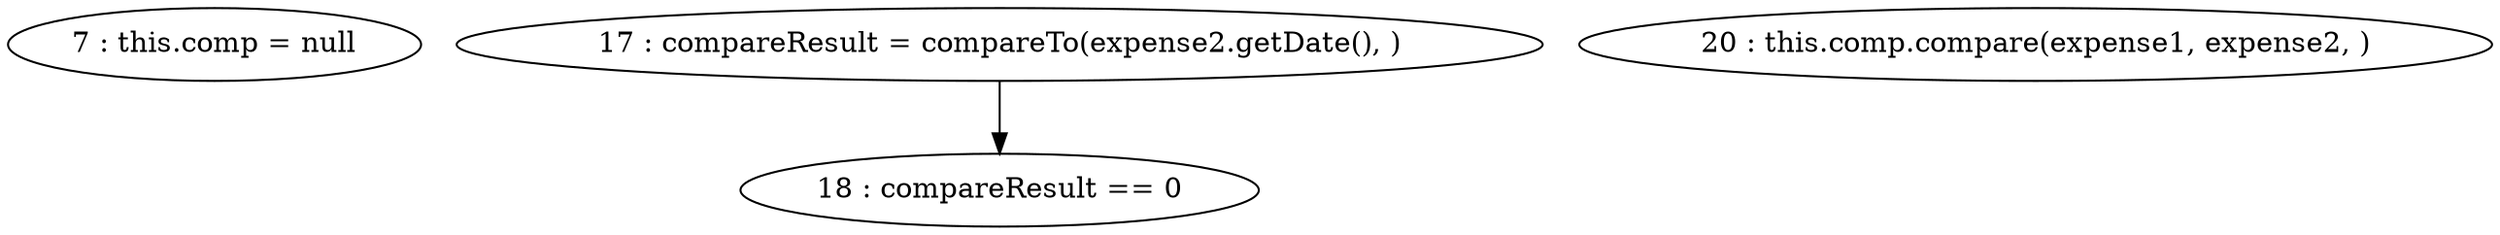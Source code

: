digraph G {
"7 : this.comp = null"
"17 : compareResult = compareTo(expense2.getDate(), )"
"17 : compareResult = compareTo(expense2.getDate(), )" -> "18 : compareResult == 0"
"18 : compareResult == 0"
"20 : this.comp.compare(expense1, expense2, )"
}
